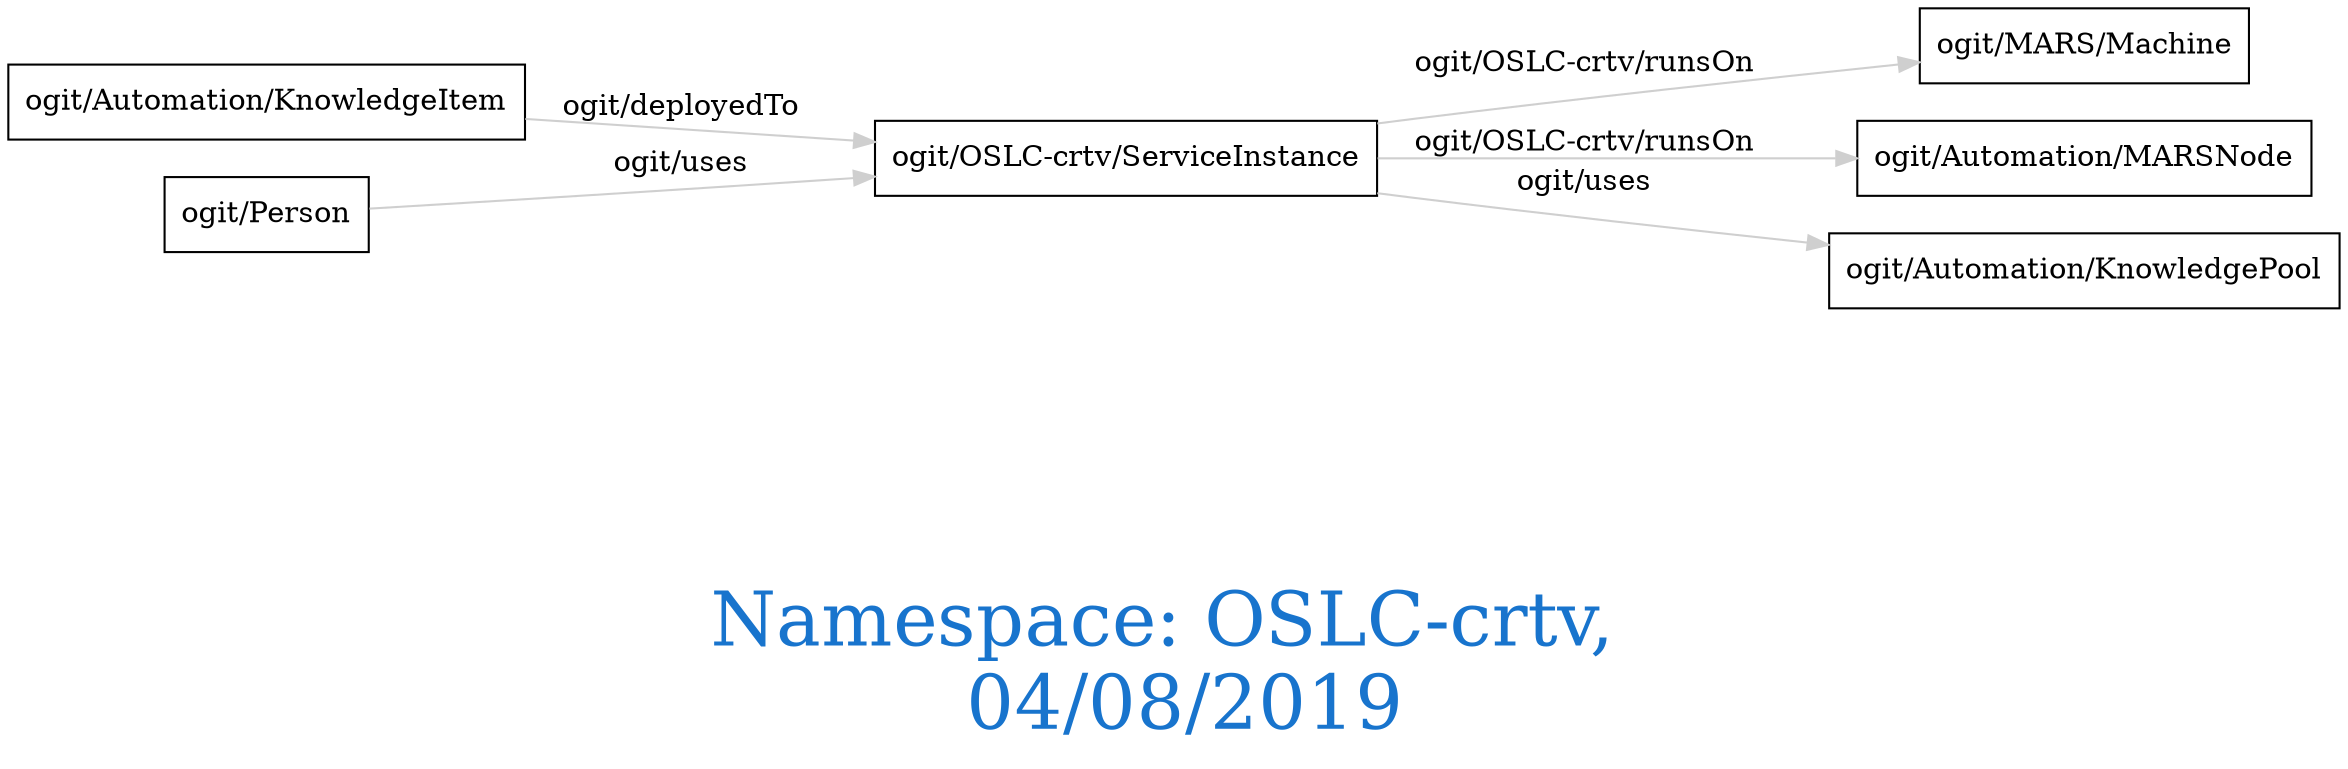 digraph OGIT_ontology {
 graph [ rankdir= LR,fontsize = 36,
fontcolor= dodgerblue3,label = "\n\n\nNamespace: OSLC-crtv, \n 04/08/2019"];
node[shape=polygon];
edge [  color="gray81"];

   "ogit/Automation/KnowledgeItem" -> "ogit/OSLC-crtv/ServiceInstance" [label="ogit/deployedTo    "];
   "ogit/OSLC-crtv/ServiceInstance" -> "ogit/MARS/Machine" [label="ogit/OSLC-crtv/runsOn    "];
   "ogit/OSLC-crtv/ServiceInstance" -> "ogit/Automation/MARSNode" [label="ogit/OSLC-crtv/runsOn    "];
   "ogit/OSLC-crtv/ServiceInstance" -> "ogit/Automation/KnowledgePool" [label="ogit/uses    "];
   "ogit/Person" -> "ogit/OSLC-crtv/ServiceInstance" [label="ogit/uses    "];
}
